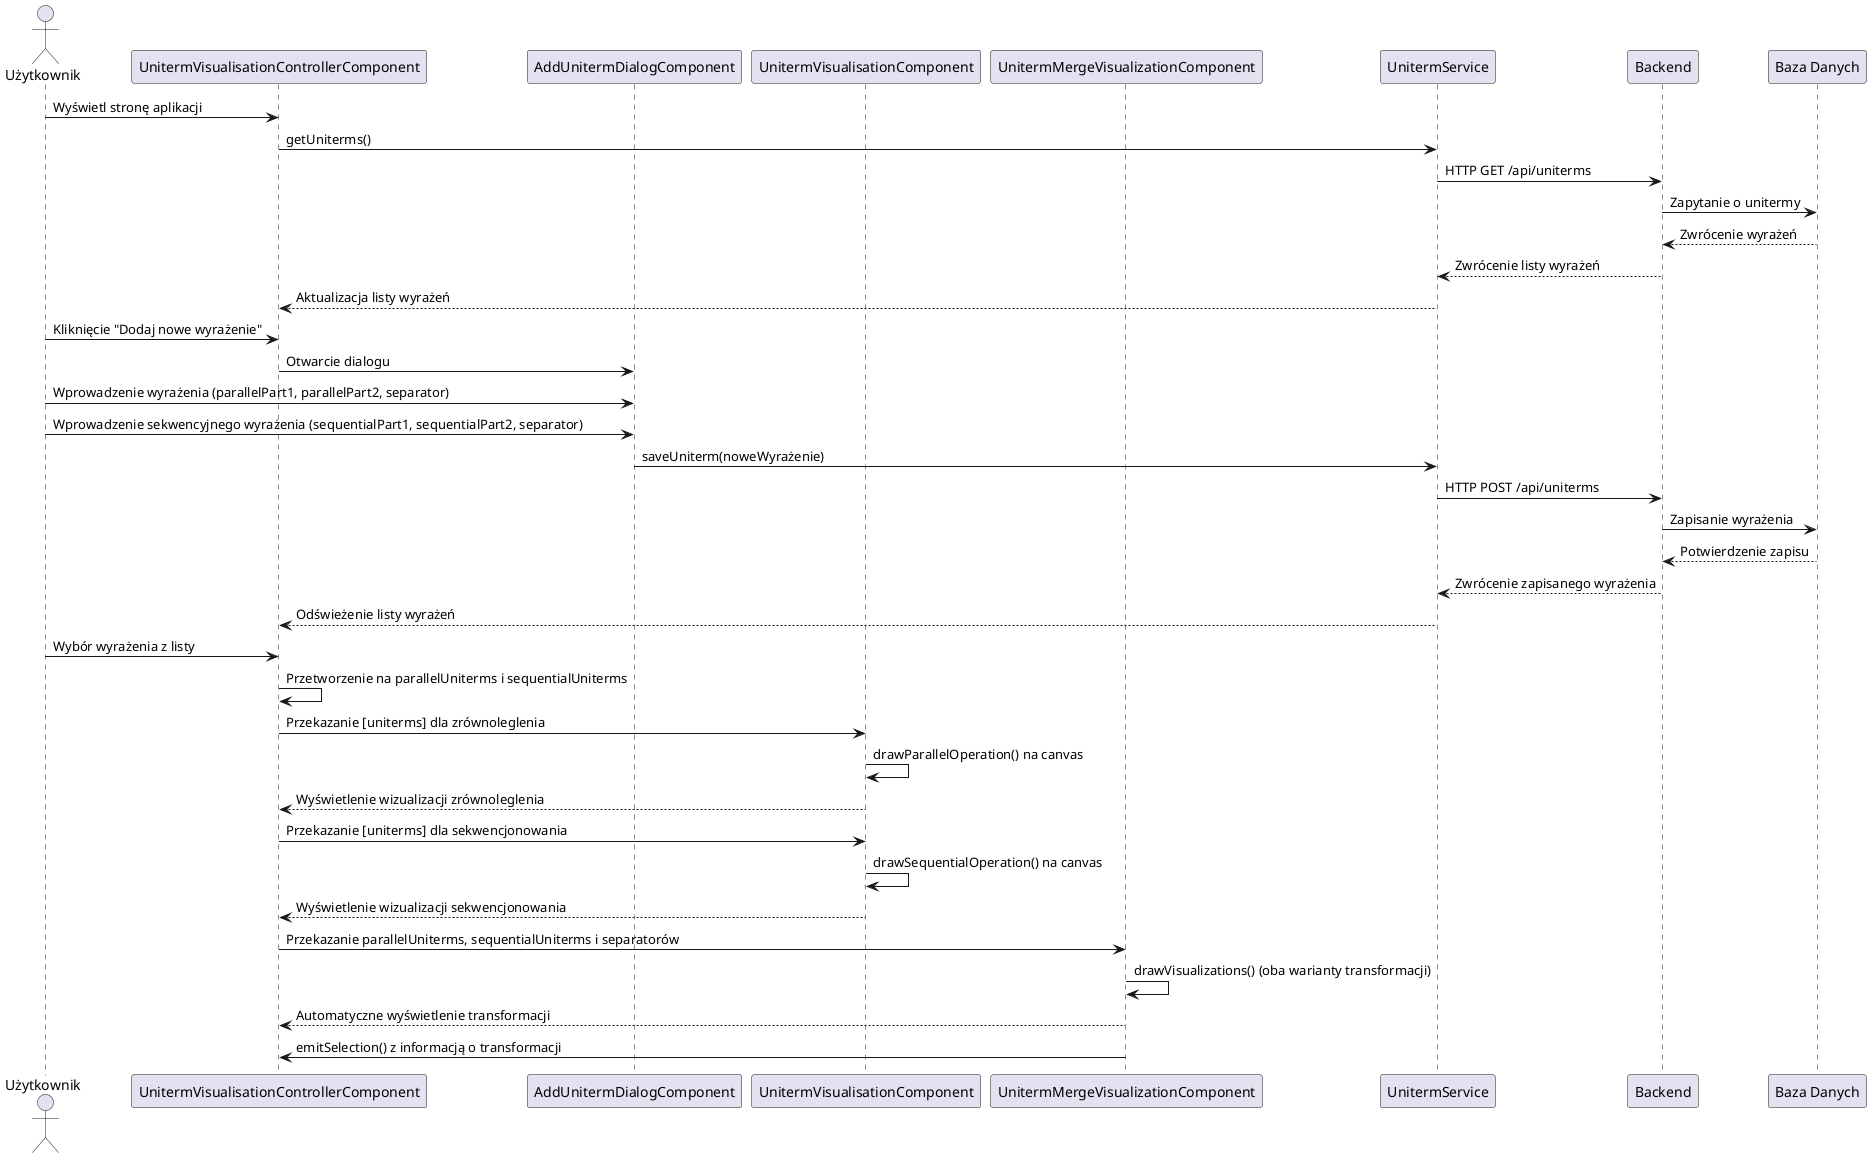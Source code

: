 @startuml
actor Użytkownik
participant "UnitermVisualisationControllerComponent" as UVCC
participant "AddUnitermDialogComponent" as AUDC
participant "UnitermVisualisationComponent" as UVC
participant "UnitermMergeVisualizationComponent" as UMVC
participant "UnitermService" as US
participant "Backend" as BE
participant "Baza Danych" as DB

Użytkownik -> UVCC: Wyświetl stronę aplikacji
UVCC -> US: getUniterms()
US -> BE: HTTP GET /api/uniterms
BE -> DB: Zapytanie o unitermy
DB --> BE: Zwrócenie wyrażeń
BE --> US: Zwrócenie listy wyrażeń
US --> UVCC: Aktualizacja listy wyrażeń
 
Użytkownik -> UVCC: Kliknięcie "Dodaj nowe wyrażenie"
UVCC -> AUDC: Otwarcie dialogu
Użytkownik -> AUDC: Wprowadzenie wyrażenia (parallelPart1, parallelPart2, separator)
Użytkownik -> AUDC: Wprowadzenie sekwencyjnego wyrażenia (sequentialPart1, sequentialPart2, separator)
AUDC -> US: saveUniterm(noweWyrażenie)
US -> BE: HTTP POST /api/uniterms
BE -> DB: Zapisanie wyrażenia
DB --> BE: Potwierdzenie zapisu
BE --> US: Zwrócenie zapisanego wyrażenia
US --> UVCC: Odświeżenie listy wyrażeń

Użytkownik -> UVCC: Wybór wyrażenia z listy
UVCC -> UVCC: Przetworzenie na parallelUniterms i sequentialUniterms
UVCC -> UVC: Przekazanie [uniterms] dla zrównoleglenia
UVC -> UVC: drawParallelOperation() na canvas
UVC --> UVCC: Wyświetlenie wizualizacji zrównoleglenia

UVCC -> UVC: Przekazanie [uniterms] dla sekwencjonowania
UVC -> UVC: drawSequentialOperation() na canvas
UVC --> UVCC: Wyświetlenie wizualizacji sekwencjonowania

UVCC -> UMVC: Przekazanie parallelUniterms, sequentialUniterms i separatorów
UMVC -> UMVC: drawVisualizations() (oba warianty transformacji)
UMVC --> UVCC: Automatyczne wyświetlenie transformacji
UMVC -> UVCC: emitSelection() z informacją o transformacji
@enduml 